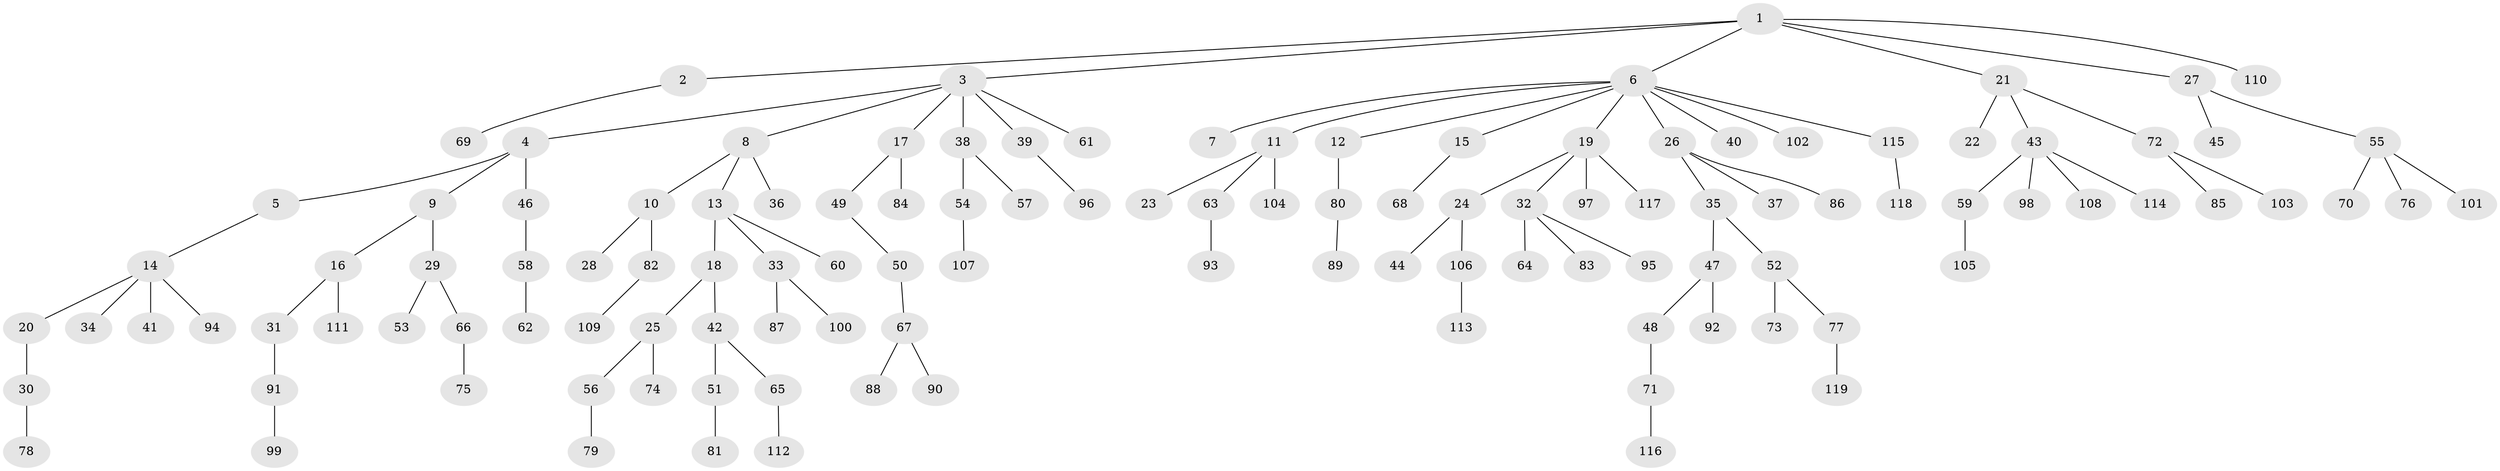 // Generated by graph-tools (version 1.1) at 2025/53/03/09/25 04:53:57]
// undirected, 119 vertices, 118 edges
graph export_dot {
graph [start="1"]
  node [color=gray90,style=filled];
  1;
  2;
  3;
  4;
  5;
  6;
  7;
  8;
  9;
  10;
  11;
  12;
  13;
  14;
  15;
  16;
  17;
  18;
  19;
  20;
  21;
  22;
  23;
  24;
  25;
  26;
  27;
  28;
  29;
  30;
  31;
  32;
  33;
  34;
  35;
  36;
  37;
  38;
  39;
  40;
  41;
  42;
  43;
  44;
  45;
  46;
  47;
  48;
  49;
  50;
  51;
  52;
  53;
  54;
  55;
  56;
  57;
  58;
  59;
  60;
  61;
  62;
  63;
  64;
  65;
  66;
  67;
  68;
  69;
  70;
  71;
  72;
  73;
  74;
  75;
  76;
  77;
  78;
  79;
  80;
  81;
  82;
  83;
  84;
  85;
  86;
  87;
  88;
  89;
  90;
  91;
  92;
  93;
  94;
  95;
  96;
  97;
  98;
  99;
  100;
  101;
  102;
  103;
  104;
  105;
  106;
  107;
  108;
  109;
  110;
  111;
  112;
  113;
  114;
  115;
  116;
  117;
  118;
  119;
  1 -- 2;
  1 -- 3;
  1 -- 6;
  1 -- 21;
  1 -- 27;
  1 -- 110;
  2 -- 69;
  3 -- 4;
  3 -- 8;
  3 -- 17;
  3 -- 38;
  3 -- 39;
  3 -- 61;
  4 -- 5;
  4 -- 9;
  4 -- 46;
  5 -- 14;
  6 -- 7;
  6 -- 11;
  6 -- 12;
  6 -- 15;
  6 -- 19;
  6 -- 26;
  6 -- 40;
  6 -- 102;
  6 -- 115;
  8 -- 10;
  8 -- 13;
  8 -- 36;
  9 -- 16;
  9 -- 29;
  10 -- 28;
  10 -- 82;
  11 -- 23;
  11 -- 63;
  11 -- 104;
  12 -- 80;
  13 -- 18;
  13 -- 33;
  13 -- 60;
  14 -- 20;
  14 -- 34;
  14 -- 41;
  14 -- 94;
  15 -- 68;
  16 -- 31;
  16 -- 111;
  17 -- 49;
  17 -- 84;
  18 -- 25;
  18 -- 42;
  19 -- 24;
  19 -- 32;
  19 -- 97;
  19 -- 117;
  20 -- 30;
  21 -- 22;
  21 -- 43;
  21 -- 72;
  24 -- 44;
  24 -- 106;
  25 -- 56;
  25 -- 74;
  26 -- 35;
  26 -- 37;
  26 -- 86;
  27 -- 45;
  27 -- 55;
  29 -- 53;
  29 -- 66;
  30 -- 78;
  31 -- 91;
  32 -- 64;
  32 -- 83;
  32 -- 95;
  33 -- 87;
  33 -- 100;
  35 -- 47;
  35 -- 52;
  38 -- 54;
  38 -- 57;
  39 -- 96;
  42 -- 51;
  42 -- 65;
  43 -- 59;
  43 -- 98;
  43 -- 108;
  43 -- 114;
  46 -- 58;
  47 -- 48;
  47 -- 92;
  48 -- 71;
  49 -- 50;
  50 -- 67;
  51 -- 81;
  52 -- 73;
  52 -- 77;
  54 -- 107;
  55 -- 70;
  55 -- 76;
  55 -- 101;
  56 -- 79;
  58 -- 62;
  59 -- 105;
  63 -- 93;
  65 -- 112;
  66 -- 75;
  67 -- 88;
  67 -- 90;
  71 -- 116;
  72 -- 85;
  72 -- 103;
  77 -- 119;
  80 -- 89;
  82 -- 109;
  91 -- 99;
  106 -- 113;
  115 -- 118;
}

